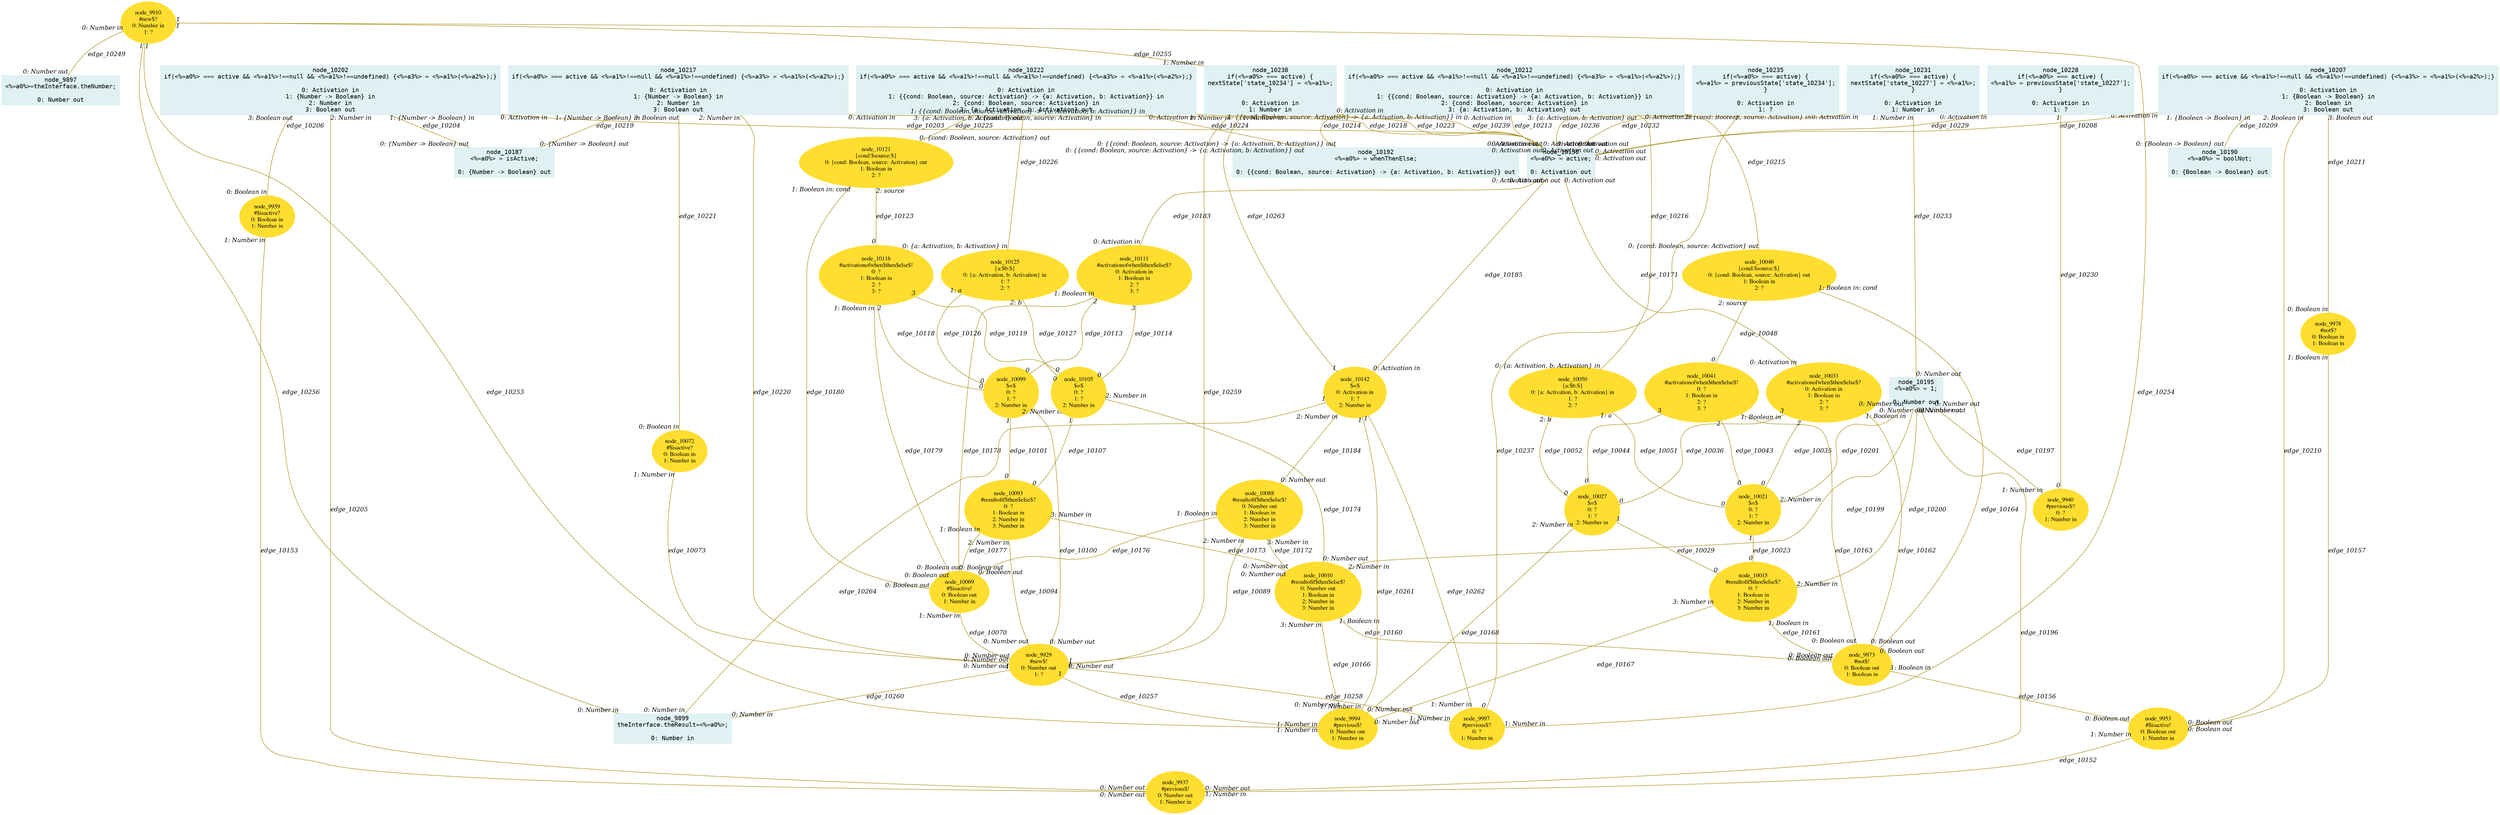 digraph g{node_9897 [shape="box", style="filled", color="#dff1f2", fontname="Courier", label="node_9897
<%=a0%>=theInterface.theNumber;

0: Number out" ]
node_9899 [shape="box", style="filled", color="#dff1f2", fontname="Courier", label="node_9899
theInterface.theResult=<%=a0%>;

0: Number in" ]
node_9910 [shape="ellipse", style="filled", color="#ffde2f", fontname="Times", label="node_9910
#new$?
0: Number in
1: ?" ]
node_9929 [shape="ellipse", style="filled", color="#ffde2f", fontname="Times", label="node_9929
#new$!
0: Number out
1: ?" ]
node_9937 [shape="ellipse", style="filled", color="#ffde2f", fontname="Times", label="node_9937
#previous$!
0: Number out
1: Number in" ]
node_9940 [shape="ellipse", style="filled", color="#ffde2f", fontname="Times", label="node_9940
#previous$?
0: ?
1: Number in" ]
node_9953 [shape="ellipse", style="filled", color="#ffde2f", fontname="Times", label="node_9953
#$isactive!
0: Boolean out
1: Number in" ]
node_9959 [shape="ellipse", style="filled", color="#ffde2f", fontname="Times", label="node_9959
#$isactive?
0: Boolean in
1: Number in" ]
node_9973 [shape="ellipse", style="filled", color="#ffde2f", fontname="Times", label="node_9973
#not$!
0: Boolean out
1: Boolean in" ]
node_9978 [shape="ellipse", style="filled", color="#ffde2f", fontname="Times", label="node_9978
#not$?
0: Boolean in
1: Boolean in" ]
node_9994 [shape="ellipse", style="filled", color="#ffde2f", fontname="Times", label="node_9994
#previous$!
0: Number out
1: Number in" ]
node_9997 [shape="ellipse", style="filled", color="#ffde2f", fontname="Times", label="node_9997
#previous$?
0: ?
1: Number in" ]
node_10010 [shape="ellipse", style="filled", color="#ffde2f", fontname="Times", label="node_10010
#resultofif$then$else$!
0: Number out
1: Boolean in
2: Number in
3: Number in" ]
node_10015 [shape="ellipse", style="filled", color="#ffde2f", fontname="Times", label="node_10015
#resultofif$then$else$?
0: ?
1: Boolean in
2: Number in
3: Number in" ]
node_10021 [shape="ellipse", style="filled", color="#ffde2f", fontname="Times", label="node_10021
$=$
0: ?
1: ?
2: Number in" ]
node_10027 [shape="ellipse", style="filled", color="#ffde2f", fontname="Times", label="node_10027
$=$
0: ?
1: ?
2: Number in" ]
node_10033 [shape="ellipse", style="filled", color="#ffde2f", fontname="Times", label="node_10033
#activationofwhen$then$else$?
0: Activation in
1: Boolean in
2: ?
3: ?" ]
node_10041 [shape="ellipse", style="filled", color="#ffde2f", fontname="Times", label="node_10041
#activationofwhen$then$else$!
0: ?
1: Boolean in
2: ?
3: ?" ]
node_10046 [shape="ellipse", style="filled", color="#ffde2f", fontname="Times", label="node_10046
{cond:$source:$}
0: {cond: Boolean, source: Activation} out
1: Boolean in
2: ?" ]
node_10050 [shape="ellipse", style="filled", color="#ffde2f", fontname="Times", label="node_10050
{a:$b:$}
0: {a: Activation, b: Activation} in
1: ?
2: ?" ]
node_10069 [shape="ellipse", style="filled", color="#ffde2f", fontname="Times", label="node_10069
#$isactive!
0: Boolean out
1: Number in" ]
node_10072 [shape="ellipse", style="filled", color="#ffde2f", fontname="Times", label="node_10072
#$isactive?
0: Boolean in
1: Number in" ]
node_10088 [shape="ellipse", style="filled", color="#ffde2f", fontname="Times", label="node_10088
#resultofif$then$else$!
0: Number out
1: Boolean in
2: Number in
3: Number in" ]
node_10093 [shape="ellipse", style="filled", color="#ffde2f", fontname="Times", label="node_10093
#resultofif$then$else$?
0: ?
1: Boolean in
2: Number in
3: Number in" ]
node_10099 [shape="ellipse", style="filled", color="#ffde2f", fontname="Times", label="node_10099
$=$
0: ?
1: ?
2: Number in" ]
node_10105 [shape="ellipse", style="filled", color="#ffde2f", fontname="Times", label="node_10105
$=$
0: ?
1: ?
2: Number in" ]
node_10111 [shape="ellipse", style="filled", color="#ffde2f", fontname="Times", label="node_10111
#activationofwhen$then$else$?
0: Activation in
1: Boolean in
2: ?
3: ?" ]
node_10116 [shape="ellipse", style="filled", color="#ffde2f", fontname="Times", label="node_10116
#activationofwhen$then$else$!
0: ?
1: Boolean in
2: ?
3: ?" ]
node_10121 [shape="ellipse", style="filled", color="#ffde2f", fontname="Times", label="node_10121
{cond:$source:$}
0: {cond: Boolean, source: Activation} out
1: Boolean in
2: ?" ]
node_10125 [shape="ellipse", style="filled", color="#ffde2f", fontname="Times", label="node_10125
{a:$b:$}
0: {a: Activation, b: Activation} in
1: ?
2: ?" ]
node_10142 [shape="ellipse", style="filled", color="#ffde2f", fontname="Times", label="node_10142
$=$
0: Activation in
1: ?
2: Number in" ]
node_10150 [shape="box", style="filled", color="#dff1f2", fontname="Courier", label="node_10150
<%=a0%> = active;

0: Activation out" ]
node_10187 [shape="box", style="filled", color="#dff1f2", fontname="Courier", label="node_10187
<%=a0%> = isActive;

0: {Number -> Boolean} out" ]
node_10190 [shape="box", style="filled", color="#dff1f2", fontname="Courier", label="node_10190
<%=a0%> = boolNot;

0: {Boolean -> Boolean} out" ]
node_10192 [shape="box", style="filled", color="#dff1f2", fontname="Courier", label="node_10192
<%=a0%> = whenThenElse;

0: {{cond: Boolean, source: Activation} -> {a: Activation, b: Activation}} out" ]
node_10195 [shape="box", style="filled", color="#dff1f2", fontname="Courier", label="node_10195
<%=a0%> = 1;

0: Number out" ]
node_10202 [shape="box", style="filled", color="#dff1f2", fontname="Courier", label="node_10202
if(<%=a0%> === active && <%=a1%>!==null && <%=a1%>!==undefined) {<%=a3%> = <%=a1%>(<%=a2%>);}

0: Activation in
1: {Number -> Boolean} in
2: Number in
3: Boolean out" ]
node_10207 [shape="box", style="filled", color="#dff1f2", fontname="Courier", label="node_10207
if(<%=a0%> === active && <%=a1%>!==null && <%=a1%>!==undefined) {<%=a3%> = <%=a1%>(<%=a2%>);}

0: Activation in
1: {Boolean -> Boolean} in
2: Boolean in
3: Boolean out" ]
node_10212 [shape="box", style="filled", color="#dff1f2", fontname="Courier", label="node_10212
if(<%=a0%> === active && <%=a1%>!==null && <%=a1%>!==undefined) {<%=a3%> = <%=a1%>(<%=a2%>);}

0: Activation in
1: {{cond: Boolean, source: Activation} -> {a: Activation, b: Activation}} in
2: {cond: Boolean, source: Activation} in
3: {a: Activation, b: Activation} out" ]
node_10217 [shape="box", style="filled", color="#dff1f2", fontname="Courier", label="node_10217
if(<%=a0%> === active && <%=a1%>!==null && <%=a1%>!==undefined) {<%=a3%> = <%=a1%>(<%=a2%>);}

0: Activation in
1: {Number -> Boolean} in
2: Number in
3: Boolean out" ]
node_10222 [shape="box", style="filled", color="#dff1f2", fontname="Courier", label="node_10222
if(<%=a0%> === active && <%=a1%>!==null && <%=a1%>!==undefined) {<%=a3%> = <%=a1%>(<%=a2%>);}

0: Activation in
1: {{cond: Boolean, source: Activation} -> {a: Activation, b: Activation}} in
2: {cond: Boolean, source: Activation} in
3: {a: Activation, b: Activation} out" ]
node_10228 [shape="box", style="filled", color="#dff1f2", fontname="Courier", label="node_10228
if(<%=a0%> === active) {
<%=a1%> = previousState['state_10227'];
}

0: Activation in
1: ?" ]
node_10231 [shape="box", style="filled", color="#dff1f2", fontname="Courier", label="node_10231
if(<%=a0%> === active) {
nextState['state_10227'] = <%=a1%>;
}

0: Activation in
1: Number in" ]
node_10235 [shape="box", style="filled", color="#dff1f2", fontname="Courier", label="node_10235
if(<%=a0%> === active) {
<%=a1%> = previousState['state_10234'];
}

0: Activation in
1: ?" ]
node_10238 [shape="box", style="filled", color="#dff1f2", fontname="Courier", label="node_10238
if(<%=a0%> === active) {
nextState['state_10234'] = <%=a1%>;
}

0: Activation in
1: Number in" ]
node_10021 -> node_10015 [dir=none, arrowHead=none, fontname="Times-Italic", arrowsize=1, color="#9d8400", label="edge_10023",  headlabel="0", taillabel="1" ]
node_10027 -> node_10015 [dir=none, arrowHead=none, fontname="Times-Italic", arrowsize=1, color="#9d8400", label="edge_10029",  headlabel="0", taillabel="1" ]
node_10033 -> node_10021 [dir=none, arrowHead=none, fontname="Times-Italic", arrowsize=1, color="#9d8400", label="edge_10035",  headlabel="0", taillabel="2" ]
node_10033 -> node_10027 [dir=none, arrowHead=none, fontname="Times-Italic", arrowsize=1, color="#9d8400", label="edge_10036",  headlabel="0", taillabel="3" ]
node_10041 -> node_10021 [dir=none, arrowHead=none, fontname="Times-Italic", arrowsize=1, color="#9d8400", label="edge_10043",  headlabel="0", taillabel="2" ]
node_10041 -> node_10027 [dir=none, arrowHead=none, fontname="Times-Italic", arrowsize=1, color="#9d8400", label="edge_10044",  headlabel="0", taillabel="3" ]
node_10046 -> node_10041 [dir=none, arrowHead=none, fontname="Times-Italic", arrowsize=1, color="#9d8400", label="edge_10048",  headlabel="0", taillabel="2: source" ]
node_10050 -> node_10021 [dir=none, arrowHead=none, fontname="Times-Italic", arrowsize=1, color="#9d8400", label="edge_10051",  headlabel="0", taillabel="1: a" ]
node_10050 -> node_10027 [dir=none, arrowHead=none, fontname="Times-Italic", arrowsize=1, color="#9d8400", label="edge_10052",  headlabel="0", taillabel="2: b" ]
node_10069 -> node_9929 [dir=none, arrowHead=none, fontname="Times-Italic", arrowsize=1, color="#9d8400", label="edge_10070",  headlabel="0: Number out", taillabel="1: Number in" ]
node_10072 -> node_9929 [dir=none, arrowHead=none, fontname="Times-Italic", arrowsize=1, color="#9d8400", label="edge_10073",  headlabel="0: Number out", taillabel="1: Number in" ]
node_10088 -> node_9929 [dir=none, arrowHead=none, fontname="Times-Italic", arrowsize=1, color="#9d8400", label="edge_10089",  headlabel="0: Number out", taillabel="2: Number in" ]
node_10093 -> node_9929 [dir=none, arrowHead=none, fontname="Times-Italic", arrowsize=1, color="#9d8400", label="edge_10094",  headlabel="0: Number out", taillabel="2: Number in" ]
node_10099 -> node_9929 [dir=none, arrowHead=none, fontname="Times-Italic", arrowsize=1, color="#9d8400", label="edge_10100",  headlabel="0: Number out", taillabel="2: Number in" ]
node_10099 -> node_10093 [dir=none, arrowHead=none, fontname="Times-Italic", arrowsize=1, color="#9d8400", label="edge_10101",  headlabel="0", taillabel="1" ]
node_10105 -> node_10093 [dir=none, arrowHead=none, fontname="Times-Italic", arrowsize=1, color="#9d8400", label="edge_10107",  headlabel="0", taillabel="1" ]
node_10111 -> node_10099 [dir=none, arrowHead=none, fontname="Times-Italic", arrowsize=1, color="#9d8400", label="edge_10113",  headlabel="0", taillabel="2" ]
node_10111 -> node_10105 [dir=none, arrowHead=none, fontname="Times-Italic", arrowsize=1, color="#9d8400", label="edge_10114",  headlabel="0", taillabel="3" ]
node_10116 -> node_10099 [dir=none, arrowHead=none, fontname="Times-Italic", arrowsize=1, color="#9d8400", label="edge_10118",  headlabel="0", taillabel="2" ]
node_10116 -> node_10105 [dir=none, arrowHead=none, fontname="Times-Italic", arrowsize=1, color="#9d8400", label="edge_10119",  headlabel="0", taillabel="3" ]
node_10121 -> node_10116 [dir=none, arrowHead=none, fontname="Times-Italic", arrowsize=1, color="#9d8400", label="edge_10123",  headlabel="0", taillabel="2: source" ]
node_10125 -> node_10099 [dir=none, arrowHead=none, fontname="Times-Italic", arrowsize=1, color="#9d8400", label="edge_10126",  headlabel="0", taillabel="1: a" ]
node_10125 -> node_10105 [dir=none, arrowHead=none, fontname="Times-Italic", arrowsize=1, color="#9d8400", label="edge_10127",  headlabel="0", taillabel="2: b" ]
node_9953 -> node_9937 [dir=none, arrowHead=none, fontname="Times-Italic", arrowsize=1, color="#9d8400", label="edge_10152",  headlabel="0: Number out", taillabel="1: Number in" ]
node_9959 -> node_9937 [dir=none, arrowHead=none, fontname="Times-Italic", arrowsize=1, color="#9d8400", label="edge_10153",  headlabel="0: Number out", taillabel="1: Number in" ]
node_9973 -> node_9953 [dir=none, arrowHead=none, fontname="Times-Italic", arrowsize=1, color="#9d8400", label="edge_10156",  headlabel="0: Boolean out", taillabel="1: Boolean in" ]
node_9978 -> node_9953 [dir=none, arrowHead=none, fontname="Times-Italic", arrowsize=1, color="#9d8400", label="edge_10157",  headlabel="0: Boolean out", taillabel="1: Boolean in" ]
node_10010 -> node_9973 [dir=none, arrowHead=none, fontname="Times-Italic", arrowsize=1, color="#9d8400", label="edge_10160",  headlabel="0: Boolean out", taillabel="1: Boolean in" ]
node_10015 -> node_9973 [dir=none, arrowHead=none, fontname="Times-Italic", arrowsize=1, color="#9d8400", label="edge_10161",  headlabel="0: Boolean out", taillabel="1: Boolean in" ]
node_10033 -> node_9973 [dir=none, arrowHead=none, fontname="Times-Italic", arrowsize=1, color="#9d8400", label="edge_10162",  headlabel="0: Boolean out", taillabel="1: Boolean in" ]
node_10041 -> node_9973 [dir=none, arrowHead=none, fontname="Times-Italic", arrowsize=1, color="#9d8400", label="edge_10163",  headlabel="0: Boolean out", taillabel="1: Boolean in" ]
node_10046 -> node_9973 [dir=none, arrowHead=none, fontname="Times-Italic", arrowsize=1, color="#9d8400", label="edge_10164",  headlabel="0: Boolean out", taillabel="1: Boolean in: cond" ]
node_10010 -> node_9994 [dir=none, arrowHead=none, fontname="Times-Italic", arrowsize=1, color="#9d8400", label="edge_10166",  headlabel="0: Number out", taillabel="3: Number in" ]
node_10015 -> node_9994 [dir=none, arrowHead=none, fontname="Times-Italic", arrowsize=1, color="#9d8400", label="edge_10167",  headlabel="0: Number out", taillabel="3: Number in" ]
node_10027 -> node_9994 [dir=none, arrowHead=none, fontname="Times-Italic", arrowsize=1, color="#9d8400", label="edge_10168",  headlabel="0: Number out", taillabel="2: Number in" ]
node_10150 -> node_10033 [dir=none, arrowHead=none, fontname="Times-Italic", arrowsize=1, color="#9d8400", label="edge_10171",  headlabel="0: Activation in", taillabel="0: Activation out" ]
node_10088 -> node_10010 [dir=none, arrowHead=none, fontname="Times-Italic", arrowsize=1, color="#9d8400", label="edge_10172",  headlabel="0: Number out", taillabel="3: Number in" ]
node_10093 -> node_10010 [dir=none, arrowHead=none, fontname="Times-Italic", arrowsize=1, color="#9d8400", label="edge_10173",  headlabel="0: Number out", taillabel="3: Number in" ]
node_10105 -> node_10010 [dir=none, arrowHead=none, fontname="Times-Italic", arrowsize=1, color="#9d8400", label="edge_10174",  headlabel="0: Number out", taillabel="2: Number in" ]
node_10088 -> node_10069 [dir=none, arrowHead=none, fontname="Times-Italic", arrowsize=1, color="#9d8400", label="edge_10176",  headlabel="0: Boolean out", taillabel="1: Boolean in" ]
node_10093 -> node_10069 [dir=none, arrowHead=none, fontname="Times-Italic", arrowsize=1, color="#9d8400", label="edge_10177",  headlabel="0: Boolean out", taillabel="1: Boolean in" ]
node_10111 -> node_10069 [dir=none, arrowHead=none, fontname="Times-Italic", arrowsize=1, color="#9d8400", label="edge_10178",  headlabel="0: Boolean out", taillabel="1: Boolean in" ]
node_10116 -> node_10069 [dir=none, arrowHead=none, fontname="Times-Italic", arrowsize=1, color="#9d8400", label="edge_10179",  headlabel="0: Boolean out", taillabel="1: Boolean in" ]
node_10121 -> node_10069 [dir=none, arrowHead=none, fontname="Times-Italic", arrowsize=1, color="#9d8400", label="edge_10180",  headlabel="0: Boolean out", taillabel="1: Boolean in: cond" ]
node_10150 -> node_10111 [dir=none, arrowHead=none, fontname="Times-Italic", arrowsize=1, color="#9d8400", label="edge_10183",  headlabel="0: Activation in", taillabel="0: Activation out" ]
node_10142 -> node_10088 [dir=none, arrowHead=none, fontname="Times-Italic", arrowsize=1, color="#9d8400", label="edge_10184",  headlabel="0: Number out", taillabel="2: Number in" ]
node_10150 -> node_10142 [dir=none, arrowHead=none, fontname="Times-Italic", arrowsize=1, color="#9d8400", label="edge_10185",  headlabel="0: Activation in", taillabel="0: Activation out" ]
node_10195 -> node_9937 [dir=none, arrowHead=none, fontname="Times-Italic", arrowsize=1, color="#9d8400", label="edge_10196",  headlabel="1: Number in", taillabel="0: Number out" ]
node_10195 -> node_9940 [dir=none, arrowHead=none, fontname="Times-Italic", arrowsize=1, color="#9d8400", label="edge_10197",  headlabel="1: Number in", taillabel="0: Number out" ]
node_10195 -> node_10010 [dir=none, arrowHead=none, fontname="Times-Italic", arrowsize=1, color="#9d8400", label="edge_10199",  headlabel="2: Number in", taillabel="0: Number out" ]
node_10195 -> node_10015 [dir=none, arrowHead=none, fontname="Times-Italic", arrowsize=1, color="#9d8400", label="edge_10200",  headlabel="2: Number in", taillabel="0: Number out" ]
node_10195 -> node_10021 [dir=none, arrowHead=none, fontname="Times-Italic", arrowsize=1, color="#9d8400", label="edge_10201",  headlabel="2: Number in", taillabel="0: Number out" ]
node_10202 -> node_10150 [dir=none, arrowHead=none, fontname="Times-Italic", arrowsize=1, color="#9d8400", label="edge_10203",  headlabel="0: Activation out", taillabel="0: Activation in" ]
node_10202 -> node_10187 [dir=none, arrowHead=none, fontname="Times-Italic", arrowsize=1, color="#9d8400", label="edge_10204",  headlabel="0: {Number -> Boolean} out", taillabel="1: {Number -> Boolean} in" ]
node_10202 -> node_9937 [dir=none, arrowHead=none, fontname="Times-Italic", arrowsize=1, color="#9d8400", label="edge_10205",  headlabel="0: Number out", taillabel="2: Number in" ]
node_10202 -> node_9959 [dir=none, arrowHead=none, fontname="Times-Italic", arrowsize=1, color="#9d8400", label="edge_10206",  headlabel="0: Boolean in", taillabel="3: Boolean out" ]
node_10207 -> node_10150 [dir=none, arrowHead=none, fontname="Times-Italic", arrowsize=1, color="#9d8400", label="edge_10208",  headlabel="0: Activation out", taillabel="0: Activation in" ]
node_10207 -> node_10190 [dir=none, arrowHead=none, fontname="Times-Italic", arrowsize=1, color="#9d8400", label="edge_10209",  headlabel="0: {Boolean -> Boolean} out", taillabel="1: {Boolean -> Boolean} in" ]
node_10207 -> node_9953 [dir=none, arrowHead=none, fontname="Times-Italic", arrowsize=1, color="#9d8400", label="edge_10210",  headlabel="0: Boolean out", taillabel="2: Boolean in" ]
node_10207 -> node_9978 [dir=none, arrowHead=none, fontname="Times-Italic", arrowsize=1, color="#9d8400", label="edge_10211",  headlabel="0: Boolean in", taillabel="3: Boolean out" ]
node_10212 -> node_10150 [dir=none, arrowHead=none, fontname="Times-Italic", arrowsize=1, color="#9d8400", label="edge_10213",  headlabel="0: Activation out", taillabel="0: Activation in" ]
node_10212 -> node_10192 [dir=none, arrowHead=none, fontname="Times-Italic", arrowsize=1, color="#9d8400", label="edge_10214",  headlabel="0: {{cond: Boolean, source: Activation} -> {a: Activation, b: Activation}} out", taillabel="1: {{cond: Boolean, source: Activation} -> {a: Activation, b: Activation}} in" ]
node_10212 -> node_10046 [dir=none, arrowHead=none, fontname="Times-Italic", arrowsize=1, color="#9d8400", label="edge_10215",  headlabel="0: {cond: Boolean, source: Activation} out", taillabel="2: {cond: Boolean, source: Activation} in" ]
node_10212 -> node_10050 [dir=none, arrowHead=none, fontname="Times-Italic", arrowsize=1, color="#9d8400", label="edge_10216",  headlabel="0: {a: Activation, b: Activation} in", taillabel="3: {a: Activation, b: Activation} out" ]
node_10217 -> node_10150 [dir=none, arrowHead=none, fontname="Times-Italic", arrowsize=1, color="#9d8400", label="edge_10218",  headlabel="0: Activation out", taillabel="0: Activation in" ]
node_10217 -> node_10187 [dir=none, arrowHead=none, fontname="Times-Italic", arrowsize=1, color="#9d8400", label="edge_10219",  headlabel="0: {Number -> Boolean} out", taillabel="1: {Number -> Boolean} in" ]
node_10217 -> node_9929 [dir=none, arrowHead=none, fontname="Times-Italic", arrowsize=1, color="#9d8400", label="edge_10220",  headlabel="0: Number out", taillabel="2: Number in" ]
node_10217 -> node_10072 [dir=none, arrowHead=none, fontname="Times-Italic", arrowsize=1, color="#9d8400", label="edge_10221",  headlabel="0: Boolean in", taillabel="3: Boolean out" ]
node_10222 -> node_10150 [dir=none, arrowHead=none, fontname="Times-Italic", arrowsize=1, color="#9d8400", label="edge_10223",  headlabel="0: Activation out", taillabel="0: Activation in" ]
node_10222 -> node_10192 [dir=none, arrowHead=none, fontname="Times-Italic", arrowsize=1, color="#9d8400", label="edge_10224",  headlabel="0: {{cond: Boolean, source: Activation} -> {a: Activation, b: Activation}} out", taillabel="1: {{cond: Boolean, source: Activation} -> {a: Activation, b: Activation}} in" ]
node_10222 -> node_10121 [dir=none, arrowHead=none, fontname="Times-Italic", arrowsize=1, color="#9d8400", label="edge_10225",  headlabel="0: {cond: Boolean, source: Activation} out", taillabel="2: {cond: Boolean, source: Activation} in" ]
node_10222 -> node_10125 [dir=none, arrowHead=none, fontname="Times-Italic", arrowsize=1, color="#9d8400", label="edge_10226",  headlabel="0: {a: Activation, b: Activation} in", taillabel="3: {a: Activation, b: Activation} out" ]
node_10228 -> node_10150 [dir=none, arrowHead=none, fontname="Times-Italic", arrowsize=1, color="#9d8400", label="edge_10229",  headlabel="0: Activation out", taillabel="0: Activation in" ]
node_10228 -> node_9940 [dir=none, arrowHead=none, fontname="Times-Italic", arrowsize=1, color="#9d8400", label="edge_10230",  headlabel="0", taillabel="1" ]
node_10231 -> node_10150 [dir=none, arrowHead=none, fontname="Times-Italic", arrowsize=1, color="#9d8400", label="edge_10232",  headlabel="0: Activation out", taillabel="0: Activation in" ]
node_10231 -> node_10195 [dir=none, arrowHead=none, fontname="Times-Italic", arrowsize=1, color="#9d8400", label="edge_10233",  headlabel="0: Number out", taillabel="1: Number in" ]
node_10235 -> node_10150 [dir=none, arrowHead=none, fontname="Times-Italic", arrowsize=1, color="#9d8400", label="edge_10236",  headlabel="0: Activation out", taillabel="0: Activation in" ]
node_10235 -> node_9997 [dir=none, arrowHead=none, fontname="Times-Italic", arrowsize=1, color="#9d8400", label="edge_10237",  headlabel="0", taillabel="1" ]
node_10238 -> node_10150 [dir=none, arrowHead=none, fontname="Times-Italic", arrowsize=1, color="#9d8400", label="edge_10239",  headlabel="0: Activation out", taillabel="0: Activation in" ]
node_9910 -> node_9897 [dir=none, arrowHead=none, fontname="Times-Italic", arrowsize=1, color="#9d8400", label="edge_10249",  headlabel="0: Number out", taillabel="0: Number in" ]
node_9910 -> node_9994 [dir=none, arrowHead=none, fontname="Times-Italic", arrowsize=1, color="#9d8400", label="edge_10253",  headlabel="1: Number in", taillabel="1" ]
node_9910 -> node_9997 [dir=none, arrowHead=none, fontname="Times-Italic", arrowsize=1, color="#9d8400", label="edge_10254",  headlabel="1: Number in", taillabel="1" ]
node_9910 -> node_10238 [dir=none, arrowHead=none, fontname="Times-Italic", arrowsize=1, color="#9d8400", label="edge_10255",  headlabel="1: Number in", taillabel="1" ]
node_9910 -> node_9899 [dir=none, arrowHead=none, fontname="Times-Italic", arrowsize=1, color="#9d8400", label="edge_10256",  headlabel="0: Number in", taillabel="1" ]
node_9929 -> node_9994 [dir=none, arrowHead=none, fontname="Times-Italic", arrowsize=1, color="#9d8400", label="edge_10257",  headlabel="1: Number in", taillabel="1" ]
node_9929 -> node_9997 [dir=none, arrowHead=none, fontname="Times-Italic", arrowsize=1, color="#9d8400", label="edge_10258",  headlabel="1: Number in", taillabel="1" ]
node_9929 -> node_10238 [dir=none, arrowHead=none, fontname="Times-Italic", arrowsize=1, color="#9d8400", label="edge_10259",  headlabel="1: Number in", taillabel="1" ]
node_9929 -> node_9899 [dir=none, arrowHead=none, fontname="Times-Italic", arrowsize=1, color="#9d8400", label="edge_10260",  headlabel="0: Number in", taillabel="1" ]
node_10142 -> node_9994 [dir=none, arrowHead=none, fontname="Times-Italic", arrowsize=1, color="#9d8400", label="edge_10261",  headlabel="1: Number in", taillabel="1" ]
node_10142 -> node_9997 [dir=none, arrowHead=none, fontname="Times-Italic", arrowsize=1, color="#9d8400", label="edge_10262",  headlabel="1: Number in", taillabel="1" ]
node_10142 -> node_10238 [dir=none, arrowHead=none, fontname="Times-Italic", arrowsize=1, color="#9d8400", label="edge_10263",  headlabel="1: Number in", taillabel="1" ]
node_10142 -> node_9899 [dir=none, arrowHead=none, fontname="Times-Italic", arrowsize=1, color="#9d8400", label="edge_10264",  headlabel="0: Number in", taillabel="1" ]
}